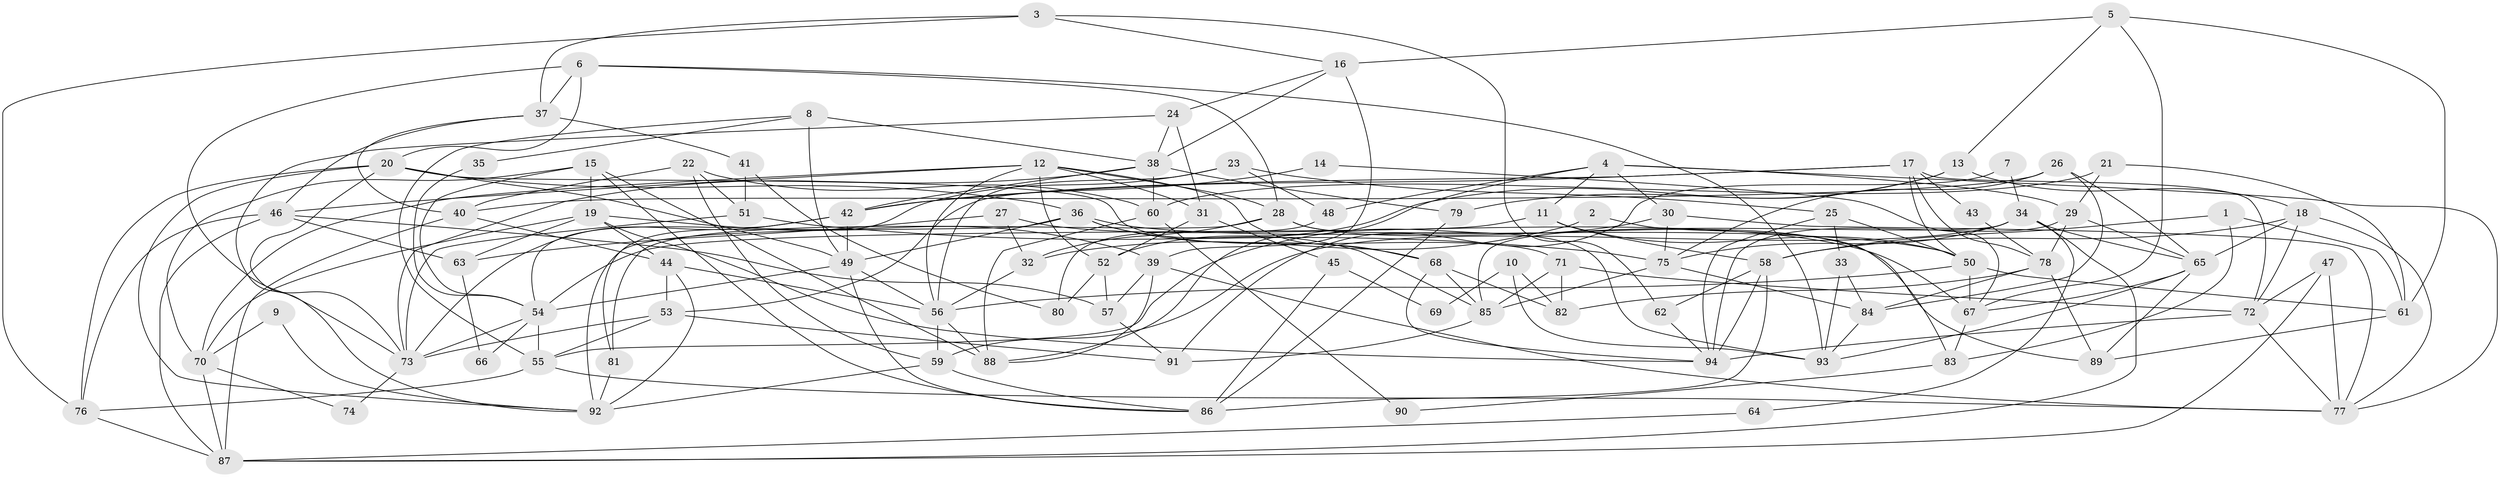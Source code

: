 // original degree distribution, {3: 0.22556390977443608, 5: 0.21804511278195488, 4: 0.2857142857142857, 2: 0.14285714285714285, 6: 0.09022556390977443, 7: 0.03759398496240601}
// Generated by graph-tools (version 1.1) at 2025/37/03/04/25 23:37:03]
// undirected, 94 vertices, 219 edges
graph export_dot {
  node [color=gray90,style=filled];
  1;
  2;
  3;
  4;
  5;
  6;
  7;
  8;
  9;
  10;
  11;
  12;
  13;
  14;
  15;
  16;
  17;
  18;
  19;
  20;
  21;
  22;
  23;
  24;
  25;
  26;
  27;
  28;
  29;
  30;
  31;
  32;
  33;
  34;
  35;
  36;
  37;
  38;
  39;
  40;
  41;
  42;
  43;
  44;
  45;
  46;
  47;
  48;
  49;
  50;
  51;
  52;
  53;
  54;
  55;
  56;
  57;
  58;
  59;
  60;
  61;
  62;
  63;
  64;
  65;
  66;
  67;
  68;
  69;
  70;
  71;
  72;
  73;
  74;
  75;
  76;
  77;
  78;
  79;
  80;
  81;
  82;
  83;
  84;
  85;
  86;
  87;
  88;
  89;
  90;
  91;
  92;
  93;
  94;
  1 -- 58 [weight=1.0];
  1 -- 61 [weight=1.0];
  1 -- 83 [weight=1.0];
  2 -- 32 [weight=1.0];
  2 -- 83 [weight=1.0];
  3 -- 16 [weight=1.0];
  3 -- 37 [weight=1.0];
  3 -- 62 [weight=1.0];
  3 -- 76 [weight=1.0];
  4 -- 11 [weight=1.0];
  4 -- 29 [weight=1.0];
  4 -- 30 [weight=1.0];
  4 -- 48 [weight=1.0];
  4 -- 77 [weight=1.0];
  4 -- 88 [weight=1.0];
  5 -- 13 [weight=1.0];
  5 -- 16 [weight=1.0];
  5 -- 61 [weight=1.0];
  5 -- 67 [weight=1.0];
  6 -- 20 [weight=1.0];
  6 -- 28 [weight=1.0];
  6 -- 37 [weight=1.0];
  6 -- 73 [weight=1.0];
  6 -- 93 [weight=1.0];
  7 -- 34 [weight=1.0];
  7 -- 91 [weight=1.0];
  8 -- 35 [weight=1.0];
  8 -- 38 [weight=1.0];
  8 -- 49 [weight=2.0];
  8 -- 55 [weight=1.0];
  9 -- 70 [weight=1.0];
  9 -- 92 [weight=1.0];
  10 -- 69 [weight=1.0];
  10 -- 82 [weight=1.0];
  10 -- 93 [weight=1.0];
  11 -- 50 [weight=1.0];
  11 -- 54 [weight=1.0];
  11 -- 58 [weight=1.0];
  12 -- 28 [weight=1.0];
  12 -- 31 [weight=1.0];
  12 -- 46 [weight=1.0];
  12 -- 52 [weight=1.0];
  12 -- 56 [weight=1.0];
  12 -- 68 [weight=1.0];
  12 -- 70 [weight=1.0];
  13 -- 18 [weight=1.0];
  13 -- 52 [weight=1.0];
  13 -- 79 [weight=1.0];
  14 -- 42 [weight=1.0];
  14 -- 67 [weight=1.0];
  15 -- 19 [weight=1.0];
  15 -- 54 [weight=1.0];
  15 -- 70 [weight=1.0];
  15 -- 86 [weight=1.0];
  15 -- 88 [weight=1.0];
  16 -- 24 [weight=1.0];
  16 -- 38 [weight=1.0];
  16 -- 39 [weight=1.0];
  17 -- 42 [weight=1.0];
  17 -- 43 [weight=1.0];
  17 -- 50 [weight=1.0];
  17 -- 53 [weight=1.0];
  17 -- 72 [weight=1.0];
  17 -- 78 [weight=1.0];
  18 -- 58 [weight=1.0];
  18 -- 65 [weight=1.0];
  18 -- 72 [weight=1.0];
  18 -- 77 [weight=1.0];
  19 -- 39 [weight=1.0];
  19 -- 44 [weight=1.0];
  19 -- 63 [weight=1.0];
  19 -- 70 [weight=1.0];
  19 -- 94 [weight=1.0];
  20 -- 36 [weight=1.0];
  20 -- 49 [weight=1.0];
  20 -- 71 [weight=1.0];
  20 -- 73 [weight=1.0];
  20 -- 76 [weight=1.0];
  20 -- 92 [weight=1.0];
  21 -- 29 [weight=1.0];
  21 -- 60 [weight=1.0];
  21 -- 61 [weight=1.0];
  22 -- 40 [weight=1.0];
  22 -- 51 [weight=1.0];
  22 -- 59 [weight=1.0];
  22 -- 60 [weight=1.0];
  23 -- 25 [weight=1.0];
  23 -- 48 [weight=1.0];
  23 -- 56 [weight=1.0];
  23 -- 81 [weight=1.0];
  24 -- 31 [weight=1.0];
  24 -- 38 [weight=1.0];
  24 -- 92 [weight=1.0];
  25 -- 33 [weight=1.0];
  25 -- 50 [weight=1.0];
  25 -- 94 [weight=1.0];
  26 -- 40 [weight=1.0];
  26 -- 65 [weight=1.0];
  26 -- 75 [weight=1.0];
  26 -- 84 [weight=1.0];
  27 -- 32 [weight=1.0];
  27 -- 63 [weight=1.0];
  27 -- 67 [weight=2.0];
  28 -- 32 [weight=1.0];
  28 -- 81 [weight=1.0];
  28 -- 89 [weight=1.0];
  28 -- 93 [weight=1.0];
  29 -- 65 [weight=1.0];
  29 -- 78 [weight=1.0];
  29 -- 94 [weight=1.0];
  30 -- 55 [weight=1.0];
  30 -- 75 [weight=1.0];
  30 -- 77 [weight=1.0];
  31 -- 45 [weight=1.0];
  31 -- 52 [weight=1.0];
  32 -- 56 [weight=1.0];
  33 -- 84 [weight=1.0];
  33 -- 93 [weight=1.0];
  34 -- 59 [weight=1.0];
  34 -- 64 [weight=1.0];
  34 -- 65 [weight=1.0];
  34 -- 75 [weight=1.0];
  34 -- 85 [weight=1.0];
  34 -- 87 [weight=1.0];
  35 -- 54 [weight=1.0];
  36 -- 49 [weight=1.0];
  36 -- 50 [weight=1.0];
  36 -- 68 [weight=1.0];
  36 -- 85 [weight=1.0];
  36 -- 92 [weight=1.0];
  37 -- 40 [weight=1.0];
  37 -- 41 [weight=1.0];
  37 -- 46 [weight=1.0];
  38 -- 42 [weight=1.0];
  38 -- 60 [weight=1.0];
  38 -- 73 [weight=1.0];
  38 -- 79 [weight=1.0];
  39 -- 57 [weight=1.0];
  39 -- 77 [weight=1.0];
  39 -- 88 [weight=1.0];
  40 -- 44 [weight=1.0];
  40 -- 87 [weight=1.0];
  41 -- 51 [weight=1.0];
  41 -- 80 [weight=1.0];
  42 -- 49 [weight=1.0];
  42 -- 54 [weight=1.0];
  42 -- 73 [weight=1.0];
  43 -- 78 [weight=1.0];
  44 -- 53 [weight=1.0];
  44 -- 56 [weight=1.0];
  44 -- 92 [weight=1.0];
  45 -- 69 [weight=2.0];
  45 -- 86 [weight=1.0];
  46 -- 57 [weight=1.0];
  46 -- 63 [weight=1.0];
  46 -- 76 [weight=1.0];
  46 -- 87 [weight=1.0];
  47 -- 72 [weight=1.0];
  47 -- 77 [weight=1.0];
  47 -- 87 [weight=1.0];
  48 -- 80 [weight=1.0];
  49 -- 54 [weight=1.0];
  49 -- 56 [weight=1.0];
  49 -- 86 [weight=1.0];
  50 -- 56 [weight=1.0];
  50 -- 61 [weight=1.0];
  50 -- 67 [weight=1.0];
  51 -- 73 [weight=1.0];
  51 -- 75 [weight=1.0];
  52 -- 57 [weight=1.0];
  52 -- 80 [weight=1.0];
  53 -- 55 [weight=1.0];
  53 -- 73 [weight=1.0];
  53 -- 91 [weight=1.0];
  54 -- 55 [weight=1.0];
  54 -- 66 [weight=1.0];
  54 -- 73 [weight=1.0];
  55 -- 76 [weight=1.0];
  55 -- 77 [weight=1.0];
  56 -- 59 [weight=1.0];
  56 -- 88 [weight=1.0];
  57 -- 91 [weight=1.0];
  58 -- 62 [weight=1.0];
  58 -- 86 [weight=1.0];
  58 -- 94 [weight=1.0];
  59 -- 86 [weight=1.0];
  59 -- 92 [weight=1.0];
  60 -- 88 [weight=1.0];
  60 -- 90 [weight=1.0];
  61 -- 89 [weight=1.0];
  62 -- 94 [weight=1.0];
  63 -- 66 [weight=1.0];
  64 -- 87 [weight=1.0];
  65 -- 67 [weight=1.0];
  65 -- 89 [weight=1.0];
  65 -- 93 [weight=1.0];
  67 -- 83 [weight=1.0];
  68 -- 82 [weight=1.0];
  68 -- 85 [weight=1.0];
  68 -- 94 [weight=1.0];
  70 -- 74 [weight=1.0];
  70 -- 87 [weight=2.0];
  71 -- 72 [weight=1.0];
  71 -- 82 [weight=1.0];
  71 -- 85 [weight=1.0];
  72 -- 77 [weight=1.0];
  72 -- 94 [weight=2.0];
  73 -- 74 [weight=1.0];
  75 -- 84 [weight=1.0];
  75 -- 85 [weight=1.0];
  76 -- 87 [weight=1.0];
  78 -- 82 [weight=1.0];
  78 -- 84 [weight=1.0];
  78 -- 89 [weight=1.0];
  79 -- 86 [weight=1.0];
  81 -- 92 [weight=2.0];
  83 -- 90 [weight=1.0];
  84 -- 93 [weight=1.0];
  85 -- 91 [weight=1.0];
}
